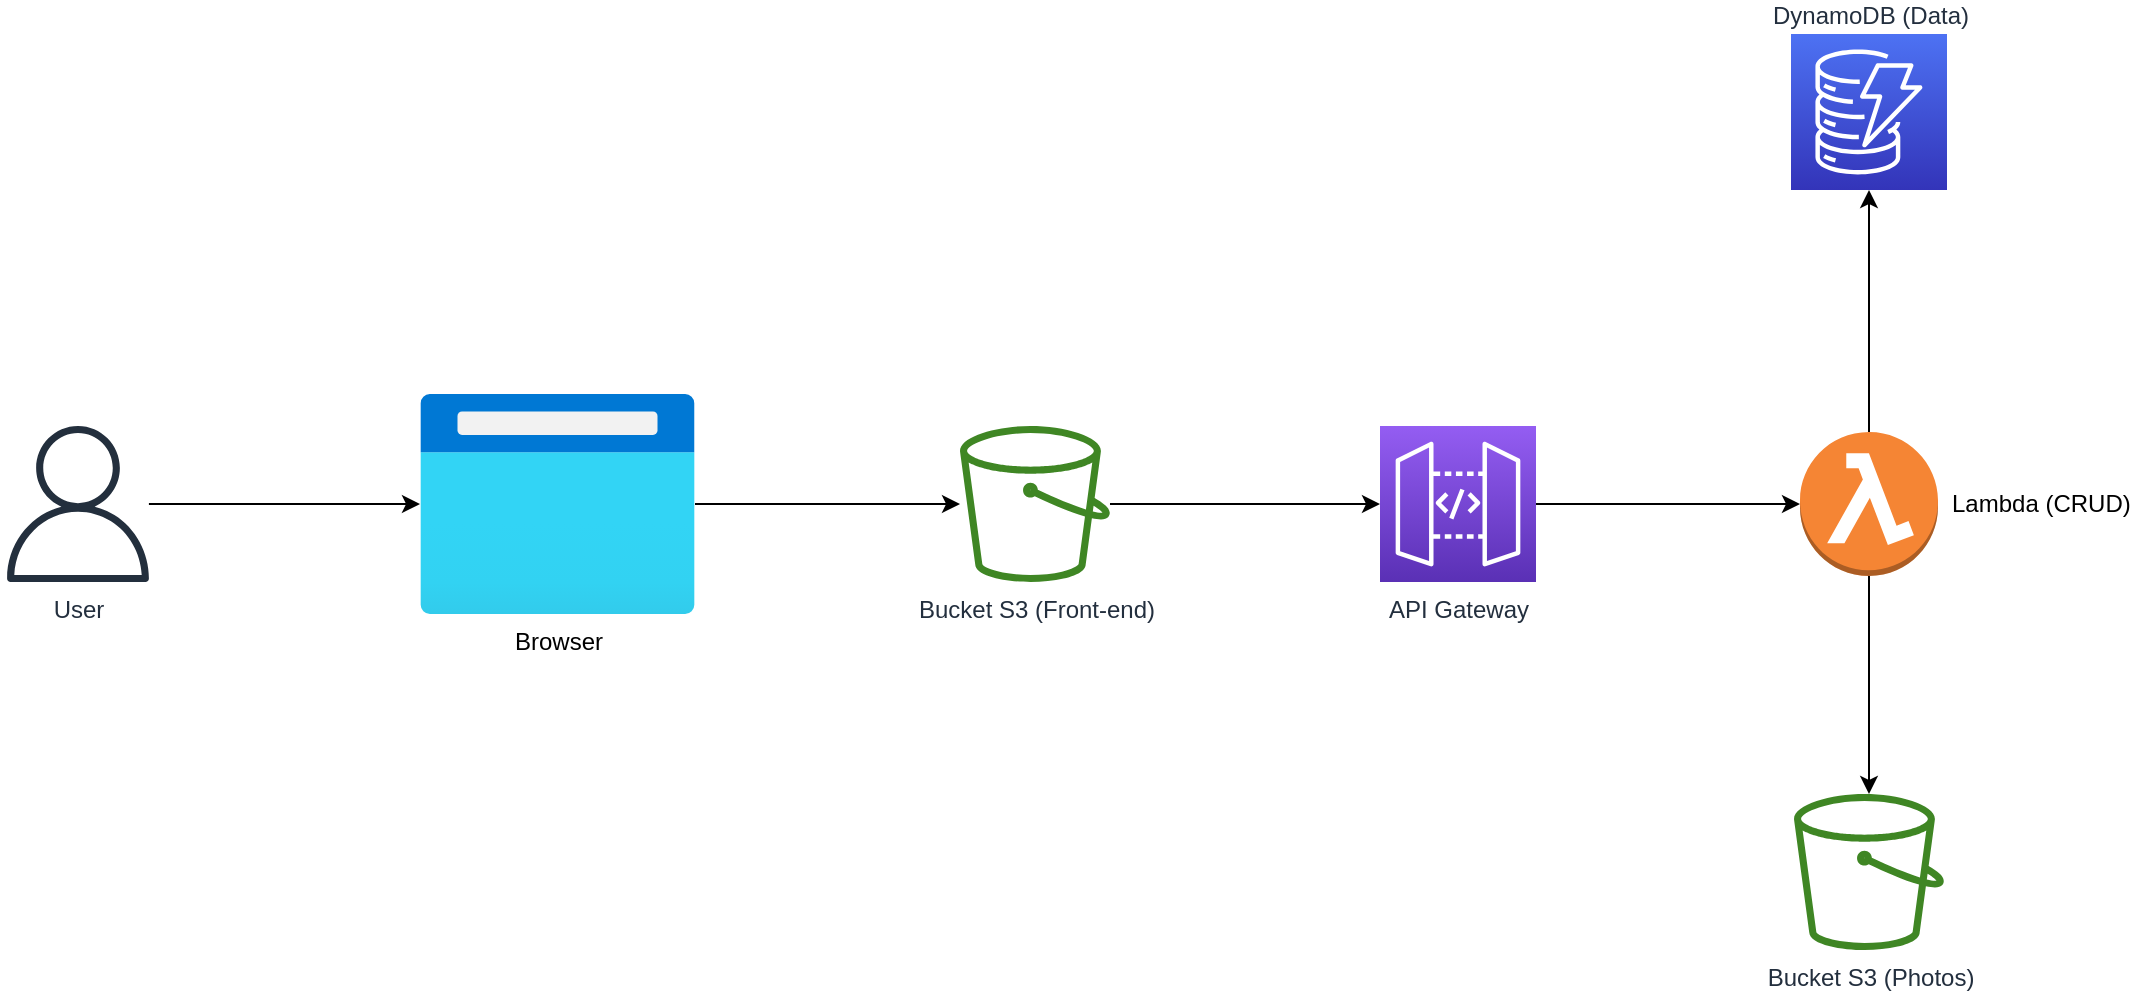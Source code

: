 <mxfile version="21.5.1" type="device">
  <diagram name="Page-1" id="ZA1CKfXsXndvh_Sp1iPu">
    <mxGraphModel dx="2871" dy="824" grid="1" gridSize="10" guides="1" tooltips="1" connect="1" arrows="1" fold="1" page="1" pageScale="1" pageWidth="827" pageHeight="1169" math="0" shadow="0">
      <root>
        <mxCell id="0" />
        <mxCell id="1" parent="0" />
        <mxCell id="iGqti44NLWKVLAKu20BZ-7" style="edgeStyle=orthogonalEdgeStyle;rounded=0;orthogonalLoop=1;jettySize=auto;html=1;" parent="1" source="sGI7PMY1R-_JjtwmHBOA-1" target="sGI7PMY1R-_JjtwmHBOA-2" edge="1">
          <mxGeometry relative="1" as="geometry" />
        </mxCell>
        <mxCell id="sGI7PMY1R-_JjtwmHBOA-1" value="API Gateway" style="sketch=0;points=[[0,0,0],[0.25,0,0],[0.5,0,0],[0.75,0,0],[1,0,0],[0,1,0],[0.25,1,0],[0.5,1,0],[0.75,1,0],[1,1,0],[0,0.25,0],[0,0.5,0],[0,0.75,0],[1,0.25,0],[1,0.5,0],[1,0.75,0]];outlineConnect=0;fontColor=#232F3E;gradientColor=#945DF2;gradientDirection=north;fillColor=#5A30B5;strokeColor=#ffffff;dashed=0;verticalLabelPosition=bottom;verticalAlign=top;align=center;html=1;fontSize=12;fontStyle=0;aspect=fixed;shape=mxgraph.aws4.resourceIcon;resIcon=mxgraph.aws4.api_gateway;" parent="1" vertex="1">
          <mxGeometry x="330" y="286" width="78" height="78" as="geometry" />
        </mxCell>
        <mxCell id="iGqti44NLWKVLAKu20BZ-9" style="edgeStyle=orthogonalEdgeStyle;rounded=0;orthogonalLoop=1;jettySize=auto;html=1;" parent="1" source="sGI7PMY1R-_JjtwmHBOA-2" target="iGqti44NLWKVLAKu20BZ-2" edge="1">
          <mxGeometry relative="1" as="geometry" />
        </mxCell>
        <mxCell id="iGqti44NLWKVLAKu20BZ-10" style="edgeStyle=orthogonalEdgeStyle;rounded=0;orthogonalLoop=1;jettySize=auto;html=1;" parent="1" source="sGI7PMY1R-_JjtwmHBOA-2" target="iGqti44NLWKVLAKu20BZ-1" edge="1">
          <mxGeometry relative="1" as="geometry" />
        </mxCell>
        <mxCell id="sGI7PMY1R-_JjtwmHBOA-2" value="Lambda (CRUD)" style="outlineConnect=0;dashed=0;verticalLabelPosition=middle;verticalAlign=middle;align=left;html=1;shape=mxgraph.aws3.lambda_function;fillColor=#F58534;gradientColor=none;labelPosition=right;spacingLeft=5;" parent="1" vertex="1">
          <mxGeometry x="540" y="289" width="69" height="72" as="geometry" />
        </mxCell>
        <mxCell id="iGqti44NLWKVLAKu20BZ-1" value="Bucket S3 (Photos)" style="sketch=0;outlineConnect=0;fontColor=#232F3E;gradientColor=none;fillColor=#3F8624;strokeColor=none;dashed=0;verticalLabelPosition=bottom;verticalAlign=top;align=center;html=1;fontSize=12;fontStyle=0;aspect=fixed;pointerEvents=1;shape=mxgraph.aws4.bucket;" parent="1" vertex="1">
          <mxGeometry x="537" y="470" width="75" height="78" as="geometry" />
        </mxCell>
        <mxCell id="iGqti44NLWKVLAKu20BZ-2" value="DynamoDB (Data)" style="sketch=0;points=[[0,0,0],[0.25,0,0],[0.5,0,0],[0.75,0,0],[1,0,0],[0,1,0],[0.25,1,0],[0.5,1,0],[0.75,1,0],[1,1,0],[0,0.25,0],[0,0.5,0],[0,0.75,0],[1,0.25,0],[1,0.5,0],[1,0.75,0]];outlineConnect=0;fontColor=#232F3E;gradientColor=#4D72F3;gradientDirection=north;fillColor=#3334B9;strokeColor=#ffffff;dashed=0;verticalLabelPosition=top;verticalAlign=bottom;align=center;html=1;fontSize=12;fontStyle=0;aspect=fixed;shape=mxgraph.aws4.resourceIcon;resIcon=mxgraph.aws4.dynamodb;labelPosition=center;" parent="1" vertex="1">
          <mxGeometry x="535.5" y="90" width="78" height="78" as="geometry" />
        </mxCell>
        <mxCell id="iGqti44NLWKVLAKu20BZ-8" style="edgeStyle=orthogonalEdgeStyle;rounded=0;orthogonalLoop=1;jettySize=auto;html=1;entryX=0;entryY=0.5;entryDx=0;entryDy=0;entryPerimeter=0;" parent="1" source="iGqti44NLWKVLAKu20BZ-3" target="sGI7PMY1R-_JjtwmHBOA-1" edge="1">
          <mxGeometry relative="1" as="geometry" />
        </mxCell>
        <mxCell id="iGqti44NLWKVLAKu20BZ-3" value="Bucket S3 (Front-end)" style="sketch=0;outlineConnect=0;fontColor=#232F3E;gradientColor=none;fillColor=#3F8624;strokeColor=none;dashed=0;verticalLabelPosition=bottom;verticalAlign=top;align=center;html=1;fontSize=12;fontStyle=0;aspect=fixed;pointerEvents=1;shape=mxgraph.aws4.bucket;" parent="1" vertex="1">
          <mxGeometry x="120" y="286" width="75" height="78" as="geometry" />
        </mxCell>
        <mxCell id="nbShBXC8wl3B7LosuNNH-1" style="edgeStyle=orthogonalEdgeStyle;rounded=0;orthogonalLoop=1;jettySize=auto;html=1;" edge="1" parent="1" source="iGqti44NLWKVLAKu20BZ-5" target="iGqti44NLWKVLAKu20BZ-3">
          <mxGeometry relative="1" as="geometry" />
        </mxCell>
        <mxCell id="iGqti44NLWKVLAKu20BZ-5" value="Browser" style="image;aspect=fixed;html=1;points=[];align=center;fontSize=12;image=img/lib/azure2/general/Browser.svg;" parent="1" vertex="1">
          <mxGeometry x="-150" y="270" width="137.5" height="110" as="geometry" />
        </mxCell>
        <mxCell id="nbShBXC8wl3B7LosuNNH-2" style="edgeStyle=orthogonalEdgeStyle;rounded=0;orthogonalLoop=1;jettySize=auto;html=1;" edge="1" parent="1" source="iGqti44NLWKVLAKu20BZ-6" target="iGqti44NLWKVLAKu20BZ-5">
          <mxGeometry relative="1" as="geometry" />
        </mxCell>
        <mxCell id="iGqti44NLWKVLAKu20BZ-6" value="User" style="sketch=0;outlineConnect=0;fontColor=#232F3E;gradientColor=none;fillColor=#232F3D;strokeColor=none;dashed=0;verticalLabelPosition=bottom;verticalAlign=top;align=center;html=1;fontSize=12;fontStyle=0;aspect=fixed;pointerEvents=1;shape=mxgraph.aws4.user;" parent="1" vertex="1">
          <mxGeometry x="-360" y="286" width="78" height="78" as="geometry" />
        </mxCell>
      </root>
    </mxGraphModel>
  </diagram>
</mxfile>
